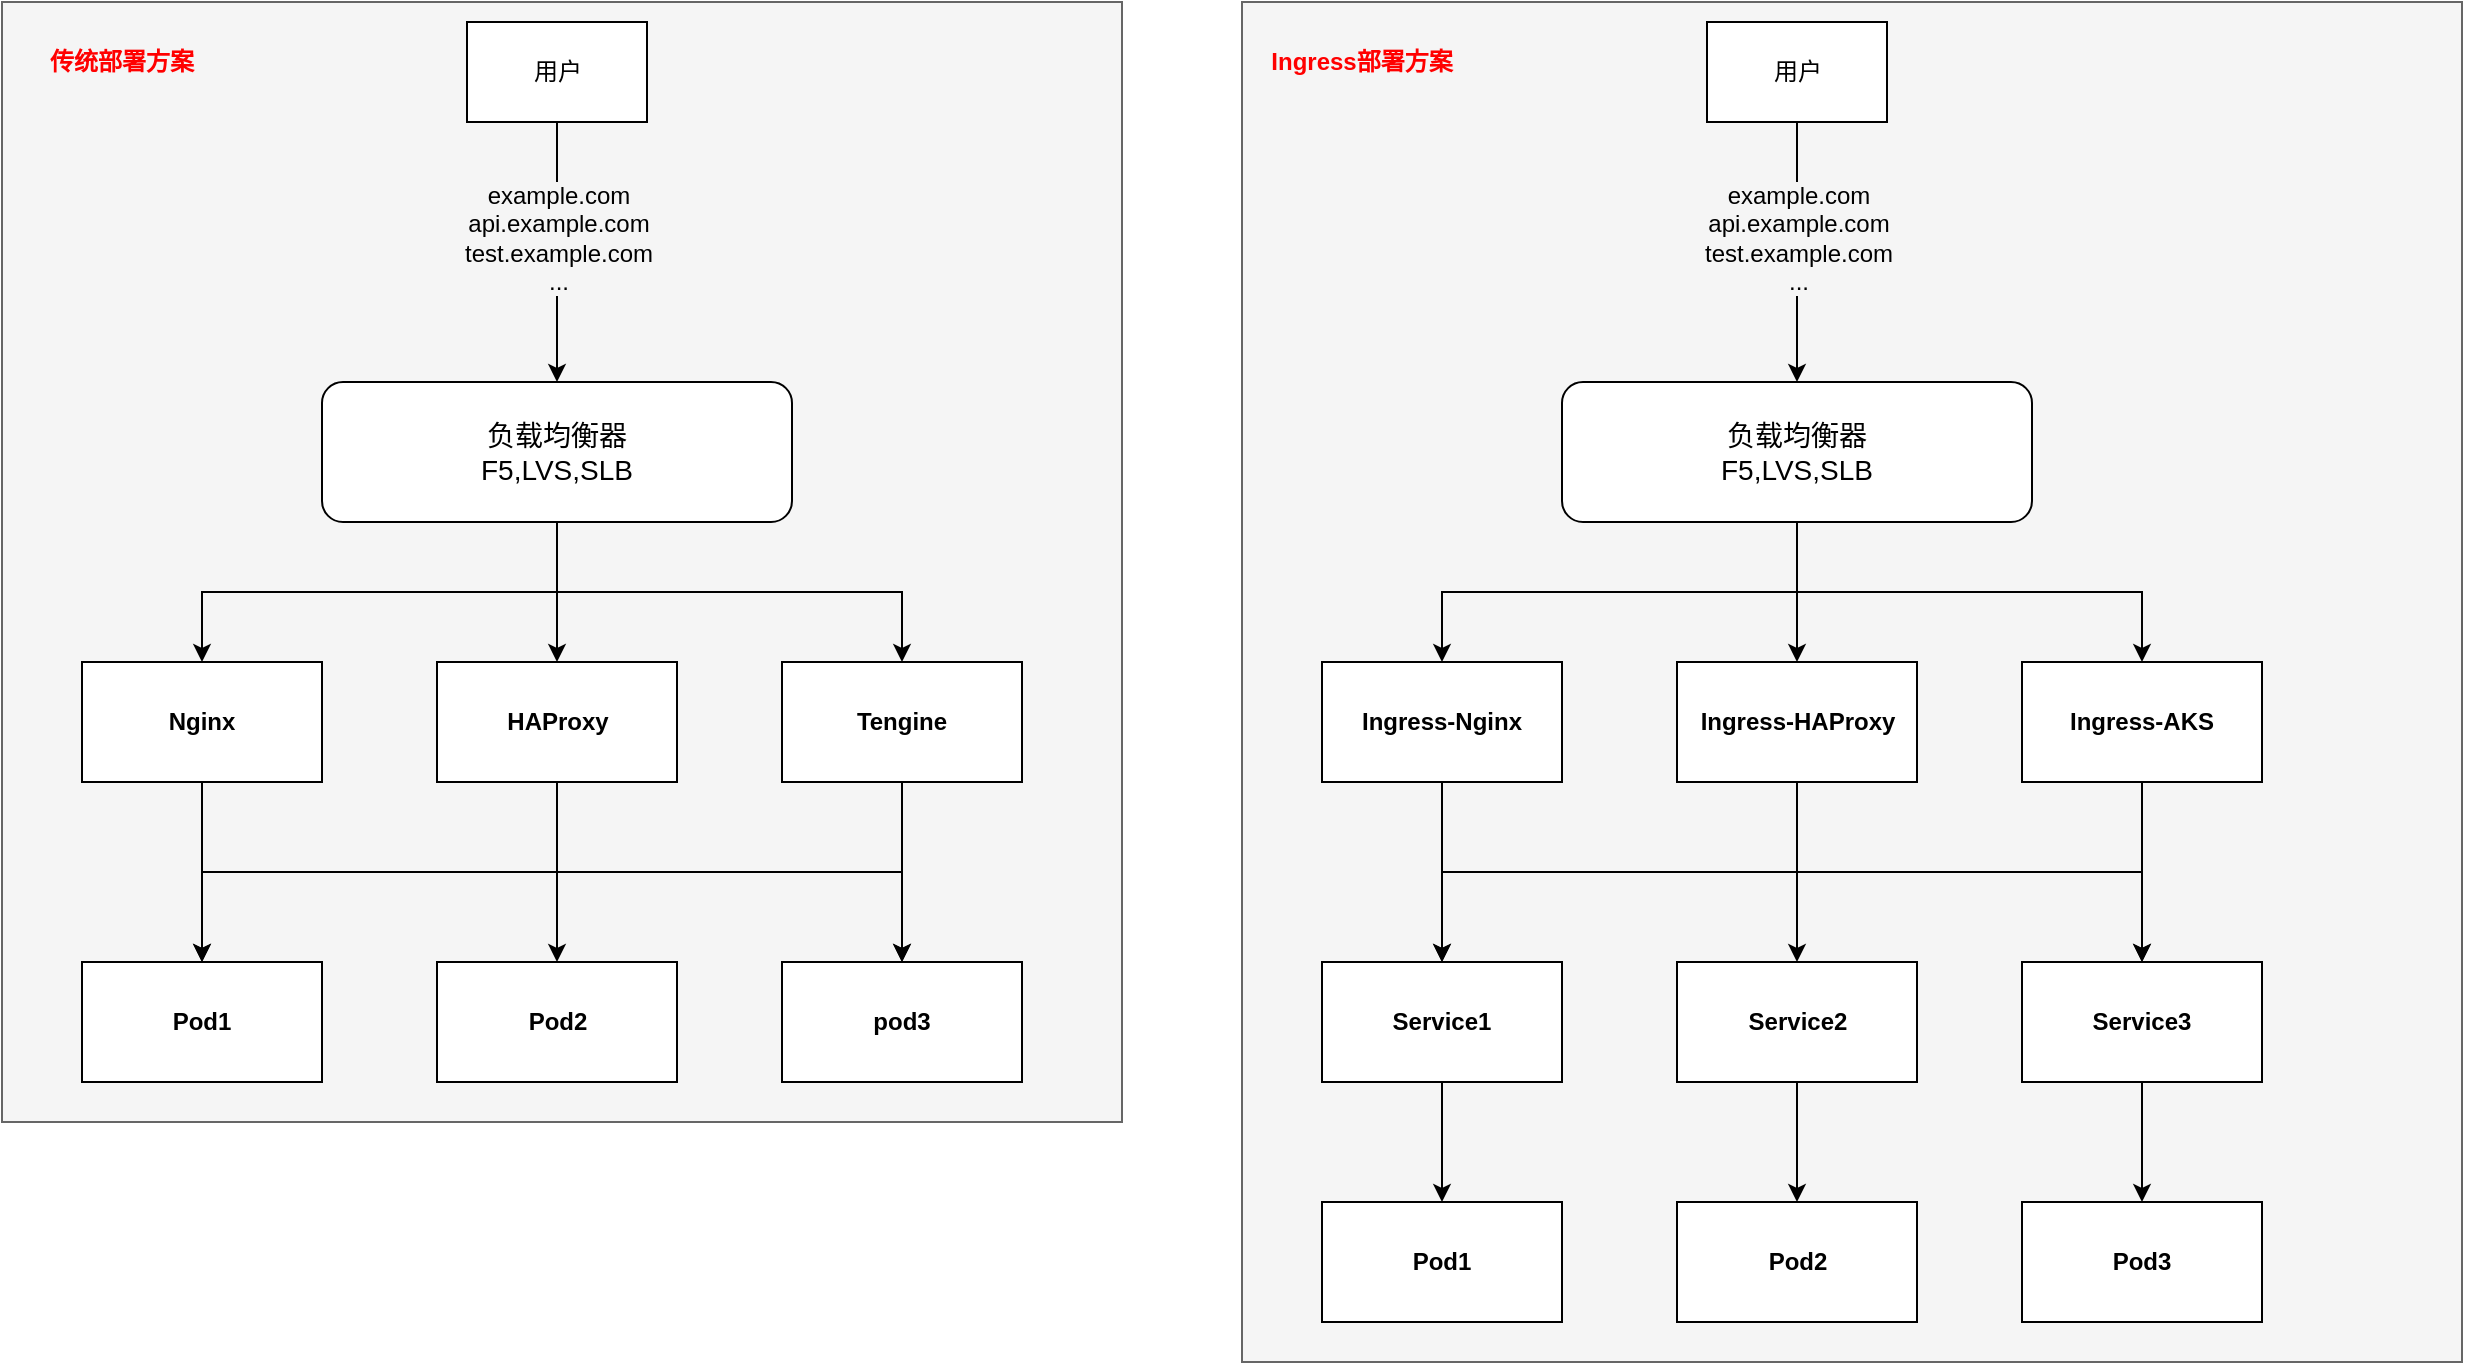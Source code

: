 <mxfile version="24.7.17">
  <diagram name="第 1 页" id="LaRtxkDacEY6DpWZk8f3">
    <mxGraphModel dx="2688" dy="1007" grid="1" gridSize="10" guides="1" tooltips="1" connect="1" arrows="1" fold="1" page="1" pageScale="1" pageWidth="827" pageHeight="1169" math="0" shadow="0">
      <root>
        <mxCell id="0" />
        <mxCell id="1" parent="0" />
        <mxCell id="Sa48fOYc1HVX6DsYhZIT-25" value="" style="rounded=0;whiteSpace=wrap;html=1;fillColor=#f5f5f5;strokeColor=#666666;fontColor=#333333;" vertex="1" parent="1">
          <mxGeometry x="-150" y="130" width="560" height="560" as="geometry" />
        </mxCell>
        <mxCell id="Sa48fOYc1HVX6DsYhZIT-12" style="edgeStyle=orthogonalEdgeStyle;rounded=0;orthogonalLoop=1;jettySize=auto;html=1;exitX=0.5;exitY=1;exitDx=0;exitDy=0;" edge="1" parent="1" source="Sa48fOYc1HVX6DsYhZIT-1" target="Sa48fOYc1HVX6DsYhZIT-2">
          <mxGeometry relative="1" as="geometry" />
        </mxCell>
        <mxCell id="Sa48fOYc1HVX6DsYhZIT-13" value="&lt;div style=&quot;font-size: 12px;&quot;&gt;example.com&lt;/div&gt;&lt;div style=&quot;font-size: 12px;&quot;&gt;api.example.com&lt;/div&gt;&lt;div style=&quot;font-size: 12px;&quot;&gt;test.example.com&lt;br style=&quot;font-size: 12px;&quot;&gt;&lt;/div&gt;&lt;div style=&quot;font-size: 12px;&quot;&gt;...&lt;br style=&quot;font-size: 12px;&quot;&gt;&lt;/div&gt;" style="edgeLabel;html=1;align=center;verticalAlign=middle;resizable=0;points=[];fontStyle=0;fontSize=12;labelBackgroundColor=#F5F5F5;" vertex="1" connectable="0" parent="Sa48fOYc1HVX6DsYhZIT-12">
          <mxGeometry x="-0.109" relative="1" as="geometry">
            <mxPoint as="offset" />
          </mxGeometry>
        </mxCell>
        <mxCell id="Sa48fOYc1HVX6DsYhZIT-1" value="用户" style="rounded=0;whiteSpace=wrap;html=1;" vertex="1" parent="1">
          <mxGeometry x="82.5" y="140" width="90" height="50" as="geometry" />
        </mxCell>
        <mxCell id="Sa48fOYc1HVX6DsYhZIT-6" style="edgeStyle=orthogonalEdgeStyle;rounded=0;orthogonalLoop=1;jettySize=auto;html=1;exitX=0.5;exitY=1;exitDx=0;exitDy=0;entryX=0.5;entryY=0;entryDx=0;entryDy=0;" edge="1" parent="1" source="Sa48fOYc1HVX6DsYhZIT-2" target="Sa48fOYc1HVX6DsYhZIT-3">
          <mxGeometry relative="1" as="geometry" />
        </mxCell>
        <mxCell id="Sa48fOYc1HVX6DsYhZIT-7" style="edgeStyle=orthogonalEdgeStyle;rounded=0;orthogonalLoop=1;jettySize=auto;html=1;exitX=0.5;exitY=1;exitDx=0;exitDy=0;entryX=0.5;entryY=0;entryDx=0;entryDy=0;" edge="1" parent="1" source="Sa48fOYc1HVX6DsYhZIT-2" target="Sa48fOYc1HVX6DsYhZIT-4">
          <mxGeometry relative="1" as="geometry" />
        </mxCell>
        <mxCell id="Sa48fOYc1HVX6DsYhZIT-8" style="edgeStyle=orthogonalEdgeStyle;rounded=0;orthogonalLoop=1;jettySize=auto;html=1;exitX=0.5;exitY=1;exitDx=0;exitDy=0;entryX=0.5;entryY=0;entryDx=0;entryDy=0;" edge="1" parent="1" source="Sa48fOYc1HVX6DsYhZIT-2" target="Sa48fOYc1HVX6DsYhZIT-5">
          <mxGeometry relative="1" as="geometry" />
        </mxCell>
        <mxCell id="Sa48fOYc1HVX6DsYhZIT-2" value="&lt;div style=&quot;font-size: 14px;&quot;&gt;&lt;font style=&quot;font-size: 14px;&quot;&gt;负载均衡器&lt;/font&gt;&lt;/div&gt;&lt;div style=&quot;font-size: 14px;&quot;&gt;&lt;font style=&quot;font-size: 14px;&quot;&gt;&lt;font style=&quot;font-size: 14px;&quot;&gt;F5,LVS,SLB&lt;/font&gt;&lt;br&gt;&lt;/font&gt;&lt;/div&gt;" style="rounded=1;whiteSpace=wrap;html=1;glass=0;shadow=0;" vertex="1" parent="1">
          <mxGeometry x="10" y="320" width="235" height="70" as="geometry" />
        </mxCell>
        <mxCell id="Sa48fOYc1HVX6DsYhZIT-14" style="edgeStyle=orthogonalEdgeStyle;rounded=0;orthogonalLoop=1;jettySize=auto;html=1;exitX=0.5;exitY=1;exitDx=0;exitDy=0;entryX=0.5;entryY=0;entryDx=0;entryDy=0;" edge="1" parent="1" source="Sa48fOYc1HVX6DsYhZIT-3" target="Sa48fOYc1HVX6DsYhZIT-9">
          <mxGeometry relative="1" as="geometry" />
        </mxCell>
        <mxCell id="Sa48fOYc1HVX6DsYhZIT-3" value="&lt;b&gt;Nginx&lt;/b&gt;" style="rounded=0;whiteSpace=wrap;html=1;" vertex="1" parent="1">
          <mxGeometry x="-110" y="460" width="120" height="60" as="geometry" />
        </mxCell>
        <mxCell id="Sa48fOYc1HVX6DsYhZIT-21" style="edgeStyle=orthogonalEdgeStyle;rounded=0;orthogonalLoop=1;jettySize=auto;html=1;exitX=0.5;exitY=1;exitDx=0;exitDy=0;entryX=0.5;entryY=0;entryDx=0;entryDy=0;" edge="1" parent="1" source="Sa48fOYc1HVX6DsYhZIT-4" target="Sa48fOYc1HVX6DsYhZIT-10">
          <mxGeometry relative="1" as="geometry" />
        </mxCell>
        <mxCell id="Sa48fOYc1HVX6DsYhZIT-22" style="edgeStyle=orthogonalEdgeStyle;rounded=0;orthogonalLoop=1;jettySize=auto;html=1;exitX=0.5;exitY=1;exitDx=0;exitDy=0;entryX=0.5;entryY=0;entryDx=0;entryDy=0;" edge="1" parent="1" source="Sa48fOYc1HVX6DsYhZIT-4" target="Sa48fOYc1HVX6DsYhZIT-9">
          <mxGeometry relative="1" as="geometry" />
        </mxCell>
        <mxCell id="Sa48fOYc1HVX6DsYhZIT-23" style="edgeStyle=orthogonalEdgeStyle;rounded=0;orthogonalLoop=1;jettySize=auto;html=1;exitX=0.5;exitY=1;exitDx=0;exitDy=0;" edge="1" parent="1" source="Sa48fOYc1HVX6DsYhZIT-4" target="Sa48fOYc1HVX6DsYhZIT-11">
          <mxGeometry relative="1" as="geometry" />
        </mxCell>
        <mxCell id="Sa48fOYc1HVX6DsYhZIT-4" value="&lt;b&gt;HAProxy&lt;/b&gt;" style="rounded=0;whiteSpace=wrap;html=1;" vertex="1" parent="1">
          <mxGeometry x="67.5" y="460" width="120" height="60" as="geometry" />
        </mxCell>
        <mxCell id="Sa48fOYc1HVX6DsYhZIT-24" style="edgeStyle=orthogonalEdgeStyle;rounded=0;orthogonalLoop=1;jettySize=auto;html=1;exitX=0.5;exitY=1;exitDx=0;exitDy=0;" edge="1" parent="1" source="Sa48fOYc1HVX6DsYhZIT-5">
          <mxGeometry relative="1" as="geometry">
            <mxPoint x="300" y="610" as="targetPoint" />
          </mxGeometry>
        </mxCell>
        <mxCell id="Sa48fOYc1HVX6DsYhZIT-5" value="&lt;b&gt;Tengine&lt;/b&gt;" style="rounded=0;whiteSpace=wrap;html=1;" vertex="1" parent="1">
          <mxGeometry x="240" y="460" width="120" height="60" as="geometry" />
        </mxCell>
        <mxCell id="Sa48fOYc1HVX6DsYhZIT-9" value="&lt;b&gt;Pod1&lt;/b&gt;" style="rounded=0;whiteSpace=wrap;html=1;" vertex="1" parent="1">
          <mxGeometry x="-110" y="610" width="120" height="60" as="geometry" />
        </mxCell>
        <mxCell id="Sa48fOYc1HVX6DsYhZIT-10" value="&lt;b&gt;Pod2&lt;/b&gt;" style="rounded=0;whiteSpace=wrap;html=1;" vertex="1" parent="1">
          <mxGeometry x="67.5" y="610" width="120" height="60" as="geometry" />
        </mxCell>
        <mxCell id="Sa48fOYc1HVX6DsYhZIT-11" value="&lt;b&gt;pod3&lt;/b&gt;" style="rounded=0;whiteSpace=wrap;html=1;" vertex="1" parent="1">
          <mxGeometry x="240" y="610" width="120" height="60" as="geometry" />
        </mxCell>
        <mxCell id="Sa48fOYc1HVX6DsYhZIT-26" value="传统部署方案" style="rounded=0;whiteSpace=wrap;html=1;fontStyle=1;fontColor=#FF0000;fillColor=none;strokeColor=none;" vertex="1" parent="1">
          <mxGeometry x="-150" y="130" width="120" height="60" as="geometry" />
        </mxCell>
        <mxCell id="Sa48fOYc1HVX6DsYhZIT-27" value="" style="rounded=0;whiteSpace=wrap;html=1;fillColor=#f5f5f5;strokeColor=#666666;fontColor=#333333;" vertex="1" parent="1">
          <mxGeometry x="470" y="130" width="610" height="680" as="geometry" />
        </mxCell>
        <mxCell id="Sa48fOYc1HVX6DsYhZIT-28" style="edgeStyle=orthogonalEdgeStyle;rounded=0;orthogonalLoop=1;jettySize=auto;html=1;exitX=0.5;exitY=1;exitDx=0;exitDy=0;" edge="1" parent="1" source="Sa48fOYc1HVX6DsYhZIT-30" target="Sa48fOYc1HVX6DsYhZIT-34">
          <mxGeometry relative="1" as="geometry" />
        </mxCell>
        <mxCell id="Sa48fOYc1HVX6DsYhZIT-29" value="&lt;div style=&quot;font-size: 12px;&quot;&gt;example.com&lt;/div&gt;&lt;div style=&quot;font-size: 12px;&quot;&gt;api.example.com&lt;/div&gt;&lt;div style=&quot;font-size: 12px;&quot;&gt;test.example.com&lt;br style=&quot;font-size: 12px;&quot;&gt;&lt;/div&gt;&lt;div style=&quot;font-size: 12px;&quot;&gt;...&lt;br style=&quot;font-size: 12px;&quot;&gt;&lt;/div&gt;" style="edgeLabel;html=1;align=center;verticalAlign=middle;resizable=0;points=[];fontStyle=0;fontSize=12;labelBackgroundColor=#F5F5F5;" vertex="1" connectable="0" parent="Sa48fOYc1HVX6DsYhZIT-28">
          <mxGeometry x="-0.109" relative="1" as="geometry">
            <mxPoint as="offset" />
          </mxGeometry>
        </mxCell>
        <mxCell id="Sa48fOYc1HVX6DsYhZIT-30" value="用户" style="rounded=0;whiteSpace=wrap;html=1;" vertex="1" parent="1">
          <mxGeometry x="702.5" y="140" width="90" height="50" as="geometry" />
        </mxCell>
        <mxCell id="Sa48fOYc1HVX6DsYhZIT-31" style="edgeStyle=orthogonalEdgeStyle;rounded=0;orthogonalLoop=1;jettySize=auto;html=1;exitX=0.5;exitY=1;exitDx=0;exitDy=0;entryX=0.5;entryY=0;entryDx=0;entryDy=0;" edge="1" parent="1" source="Sa48fOYc1HVX6DsYhZIT-34" target="Sa48fOYc1HVX6DsYhZIT-36">
          <mxGeometry relative="1" as="geometry" />
        </mxCell>
        <mxCell id="Sa48fOYc1HVX6DsYhZIT-32" style="edgeStyle=orthogonalEdgeStyle;rounded=0;orthogonalLoop=1;jettySize=auto;html=1;exitX=0.5;exitY=1;exitDx=0;exitDy=0;entryX=0.5;entryY=0;entryDx=0;entryDy=0;" edge="1" parent="1" source="Sa48fOYc1HVX6DsYhZIT-34" target="Sa48fOYc1HVX6DsYhZIT-40">
          <mxGeometry relative="1" as="geometry" />
        </mxCell>
        <mxCell id="Sa48fOYc1HVX6DsYhZIT-33" style="edgeStyle=orthogonalEdgeStyle;rounded=0;orthogonalLoop=1;jettySize=auto;html=1;exitX=0.5;exitY=1;exitDx=0;exitDy=0;entryX=0.5;entryY=0;entryDx=0;entryDy=0;" edge="1" parent="1" source="Sa48fOYc1HVX6DsYhZIT-34" target="Sa48fOYc1HVX6DsYhZIT-42">
          <mxGeometry relative="1" as="geometry" />
        </mxCell>
        <mxCell id="Sa48fOYc1HVX6DsYhZIT-34" value="&lt;div style=&quot;font-size: 14px;&quot;&gt;&lt;font style=&quot;font-size: 14px;&quot;&gt;负载均衡器&lt;/font&gt;&lt;/div&gt;&lt;div style=&quot;font-size: 14px;&quot;&gt;&lt;font style=&quot;font-size: 14px;&quot;&gt;&lt;font style=&quot;font-size: 14px;&quot;&gt;F5,LVS,SLB&lt;/font&gt;&lt;br&gt;&lt;/font&gt;&lt;/div&gt;" style="rounded=1;whiteSpace=wrap;html=1;glass=0;shadow=0;" vertex="1" parent="1">
          <mxGeometry x="630" y="320" width="235" height="70" as="geometry" />
        </mxCell>
        <mxCell id="Sa48fOYc1HVX6DsYhZIT-35" style="edgeStyle=orthogonalEdgeStyle;rounded=0;orthogonalLoop=1;jettySize=auto;html=1;exitX=0.5;exitY=1;exitDx=0;exitDy=0;entryX=0.5;entryY=0;entryDx=0;entryDy=0;" edge="1" parent="1" source="Sa48fOYc1HVX6DsYhZIT-36" target="Sa48fOYc1HVX6DsYhZIT-43">
          <mxGeometry relative="1" as="geometry" />
        </mxCell>
        <mxCell id="Sa48fOYc1HVX6DsYhZIT-36" value="&lt;b&gt;Ingress-Nginx&lt;/b&gt;" style="rounded=0;whiteSpace=wrap;html=1;" vertex="1" parent="1">
          <mxGeometry x="510" y="460" width="120" height="60" as="geometry" />
        </mxCell>
        <mxCell id="Sa48fOYc1HVX6DsYhZIT-37" style="edgeStyle=orthogonalEdgeStyle;rounded=0;orthogonalLoop=1;jettySize=auto;html=1;exitX=0.5;exitY=1;exitDx=0;exitDy=0;entryX=0.5;entryY=0;entryDx=0;entryDy=0;" edge="1" parent="1" source="Sa48fOYc1HVX6DsYhZIT-40" target="Sa48fOYc1HVX6DsYhZIT-44">
          <mxGeometry relative="1" as="geometry" />
        </mxCell>
        <mxCell id="Sa48fOYc1HVX6DsYhZIT-38" style="edgeStyle=orthogonalEdgeStyle;rounded=0;orthogonalLoop=1;jettySize=auto;html=1;exitX=0.5;exitY=1;exitDx=0;exitDy=0;entryX=0.5;entryY=0;entryDx=0;entryDy=0;" edge="1" parent="1" source="Sa48fOYc1HVX6DsYhZIT-40" target="Sa48fOYc1HVX6DsYhZIT-43">
          <mxGeometry relative="1" as="geometry" />
        </mxCell>
        <mxCell id="Sa48fOYc1HVX6DsYhZIT-39" style="edgeStyle=orthogonalEdgeStyle;rounded=0;orthogonalLoop=1;jettySize=auto;html=1;exitX=0.5;exitY=1;exitDx=0;exitDy=0;" edge="1" parent="1" source="Sa48fOYc1HVX6DsYhZIT-40" target="Sa48fOYc1HVX6DsYhZIT-45">
          <mxGeometry relative="1" as="geometry" />
        </mxCell>
        <mxCell id="Sa48fOYc1HVX6DsYhZIT-40" value="&lt;span&gt;Ingress&lt;/span&gt;-HAProxy" style="rounded=0;whiteSpace=wrap;html=1;fontStyle=1" vertex="1" parent="1">
          <mxGeometry x="687.5" y="460" width="120" height="60" as="geometry" />
        </mxCell>
        <mxCell id="Sa48fOYc1HVX6DsYhZIT-41" style="edgeStyle=orthogonalEdgeStyle;rounded=0;orthogonalLoop=1;jettySize=auto;html=1;exitX=0.5;exitY=1;exitDx=0;exitDy=0;" edge="1" parent="1" source="Sa48fOYc1HVX6DsYhZIT-42">
          <mxGeometry relative="1" as="geometry">
            <mxPoint x="920" y="610" as="targetPoint" />
          </mxGeometry>
        </mxCell>
        <mxCell id="Sa48fOYc1HVX6DsYhZIT-42" value="&lt;span&gt;Ingress&lt;/span&gt;-AKS" style="rounded=0;whiteSpace=wrap;html=1;fontStyle=1" vertex="1" parent="1">
          <mxGeometry x="860" y="460" width="120" height="60" as="geometry" />
        </mxCell>
        <mxCell id="Sa48fOYc1HVX6DsYhZIT-51" style="edgeStyle=orthogonalEdgeStyle;rounded=0;orthogonalLoop=1;jettySize=auto;html=1;exitX=0.5;exitY=1;exitDx=0;exitDy=0;entryX=0.5;entryY=0;entryDx=0;entryDy=0;" edge="1" parent="1" source="Sa48fOYc1HVX6DsYhZIT-43" target="Sa48fOYc1HVX6DsYhZIT-48">
          <mxGeometry relative="1" as="geometry" />
        </mxCell>
        <mxCell id="Sa48fOYc1HVX6DsYhZIT-43" value="&lt;b&gt;Service1&lt;/b&gt;" style="rounded=0;whiteSpace=wrap;html=1;" vertex="1" parent="1">
          <mxGeometry x="510" y="610" width="120" height="60" as="geometry" />
        </mxCell>
        <mxCell id="Sa48fOYc1HVX6DsYhZIT-53" style="edgeStyle=orthogonalEdgeStyle;rounded=0;orthogonalLoop=1;jettySize=auto;html=1;exitX=0.5;exitY=1;exitDx=0;exitDy=0;entryX=0.5;entryY=0;entryDx=0;entryDy=0;" edge="1" parent="1" source="Sa48fOYc1HVX6DsYhZIT-44" target="Sa48fOYc1HVX6DsYhZIT-49">
          <mxGeometry relative="1" as="geometry" />
        </mxCell>
        <mxCell id="Sa48fOYc1HVX6DsYhZIT-44" value="&lt;b&gt;Service2&lt;/b&gt;" style="rounded=0;whiteSpace=wrap;html=1;" vertex="1" parent="1">
          <mxGeometry x="687.5" y="610" width="120" height="60" as="geometry" />
        </mxCell>
        <mxCell id="Sa48fOYc1HVX6DsYhZIT-52" style="edgeStyle=orthogonalEdgeStyle;rounded=0;orthogonalLoop=1;jettySize=auto;html=1;exitX=0.5;exitY=1;exitDx=0;exitDy=0;entryX=0.5;entryY=0;entryDx=0;entryDy=0;" edge="1" parent="1" source="Sa48fOYc1HVX6DsYhZIT-45" target="Sa48fOYc1HVX6DsYhZIT-50">
          <mxGeometry relative="1" as="geometry" />
        </mxCell>
        <mxCell id="Sa48fOYc1HVX6DsYhZIT-45" value="&lt;b&gt;Service3&lt;/b&gt;" style="rounded=0;whiteSpace=wrap;html=1;" vertex="1" parent="1">
          <mxGeometry x="860" y="610" width="120" height="60" as="geometry" />
        </mxCell>
        <mxCell id="Sa48fOYc1HVX6DsYhZIT-46" value="Ingress部署方案" style="rounded=0;whiteSpace=wrap;html=1;fontStyle=1;fontColor=#FF0000;fillColor=none;strokeColor=none;" vertex="1" parent="1">
          <mxGeometry x="470" y="130" width="120" height="60" as="geometry" />
        </mxCell>
        <mxCell id="Sa48fOYc1HVX6DsYhZIT-48" value="&lt;b&gt;Pod1&lt;/b&gt;" style="rounded=0;whiteSpace=wrap;html=1;" vertex="1" parent="1">
          <mxGeometry x="510" y="730" width="120" height="60" as="geometry" />
        </mxCell>
        <mxCell id="Sa48fOYc1HVX6DsYhZIT-49" value="&lt;b&gt;Pod2&lt;/b&gt;" style="rounded=0;whiteSpace=wrap;html=1;" vertex="1" parent="1">
          <mxGeometry x="687.5" y="730" width="120" height="60" as="geometry" />
        </mxCell>
        <mxCell id="Sa48fOYc1HVX6DsYhZIT-50" value="&lt;b&gt;Pod3&lt;/b&gt;" style="rounded=0;whiteSpace=wrap;html=1;" vertex="1" parent="1">
          <mxGeometry x="860" y="730" width="120" height="60" as="geometry" />
        </mxCell>
      </root>
    </mxGraphModel>
  </diagram>
</mxfile>
